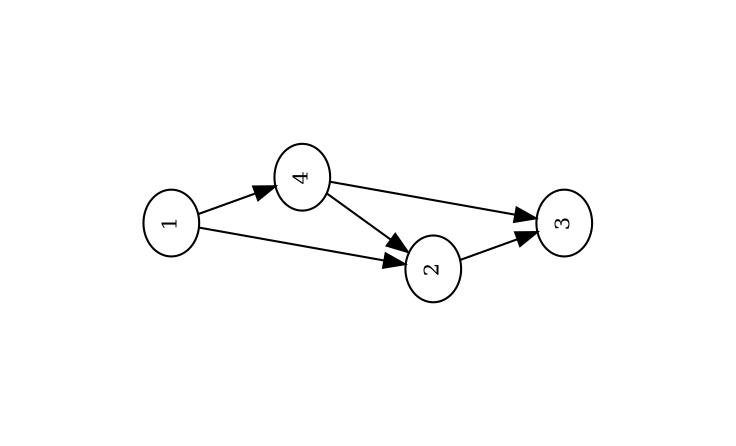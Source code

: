 digraph G {
size="7.5,11.2";
margin="0.9,0.9";
orientation=landscape; # 場合によっては orientation=portrait
node[fontsize=10,height=0.01,width=0.01];
edge[len=3.0];
1 -> 2;
1 -> 4;
2 -> 3;
4 -> 2;
4 -> 3;
}